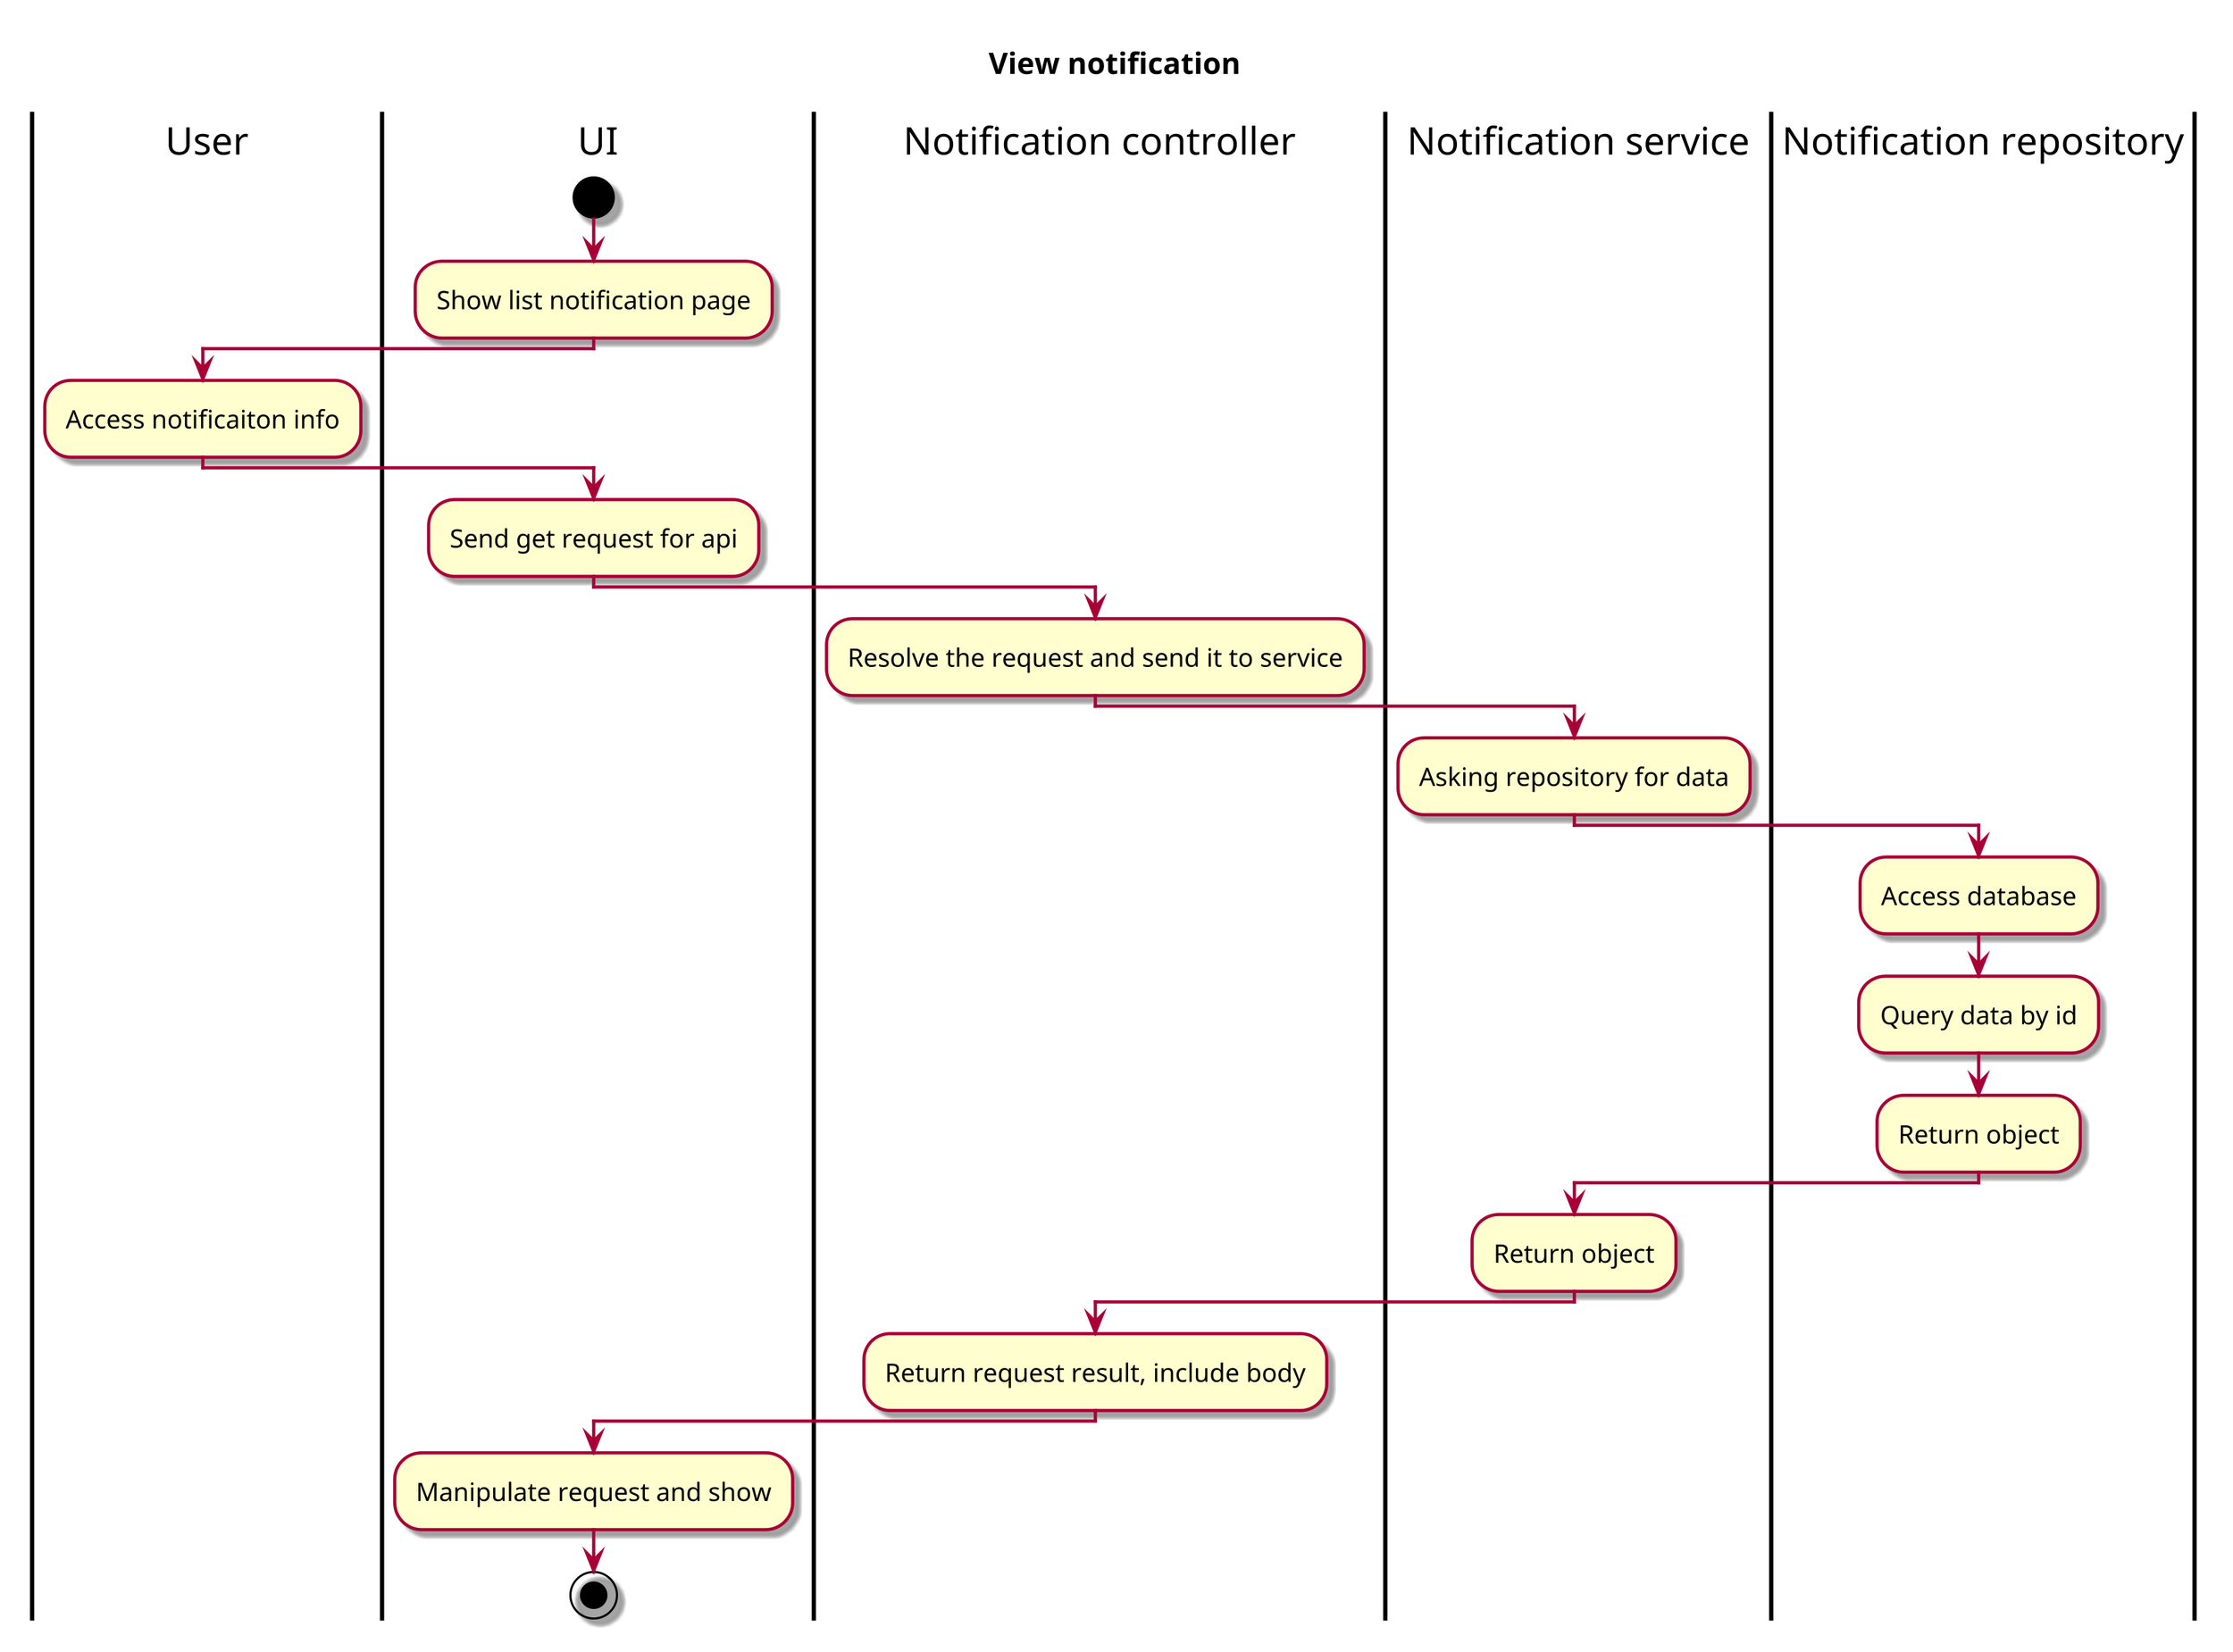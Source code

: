 @startuml 7. View notification
skin rose
!pragma useVerticalIf on
scale 3

title "View notification"

|User|
|UI|
start
    :Show list notification page;
    |User|
    :Access notificaiton info;
    |UI|
    :Send get request for api;
    |Notification controller|
    :Resolve the request and send it to service;
    |Notification service|
    :Asking repository for data;
    |Notification repository|
    :Access database;
    :Query data by id;
    :Return object;
    |Notification service|
    :Return object;
    |Notification controller|
    :Return request result, include body;
    |UI|
    :Manipulate request and show;
stop




@enduml